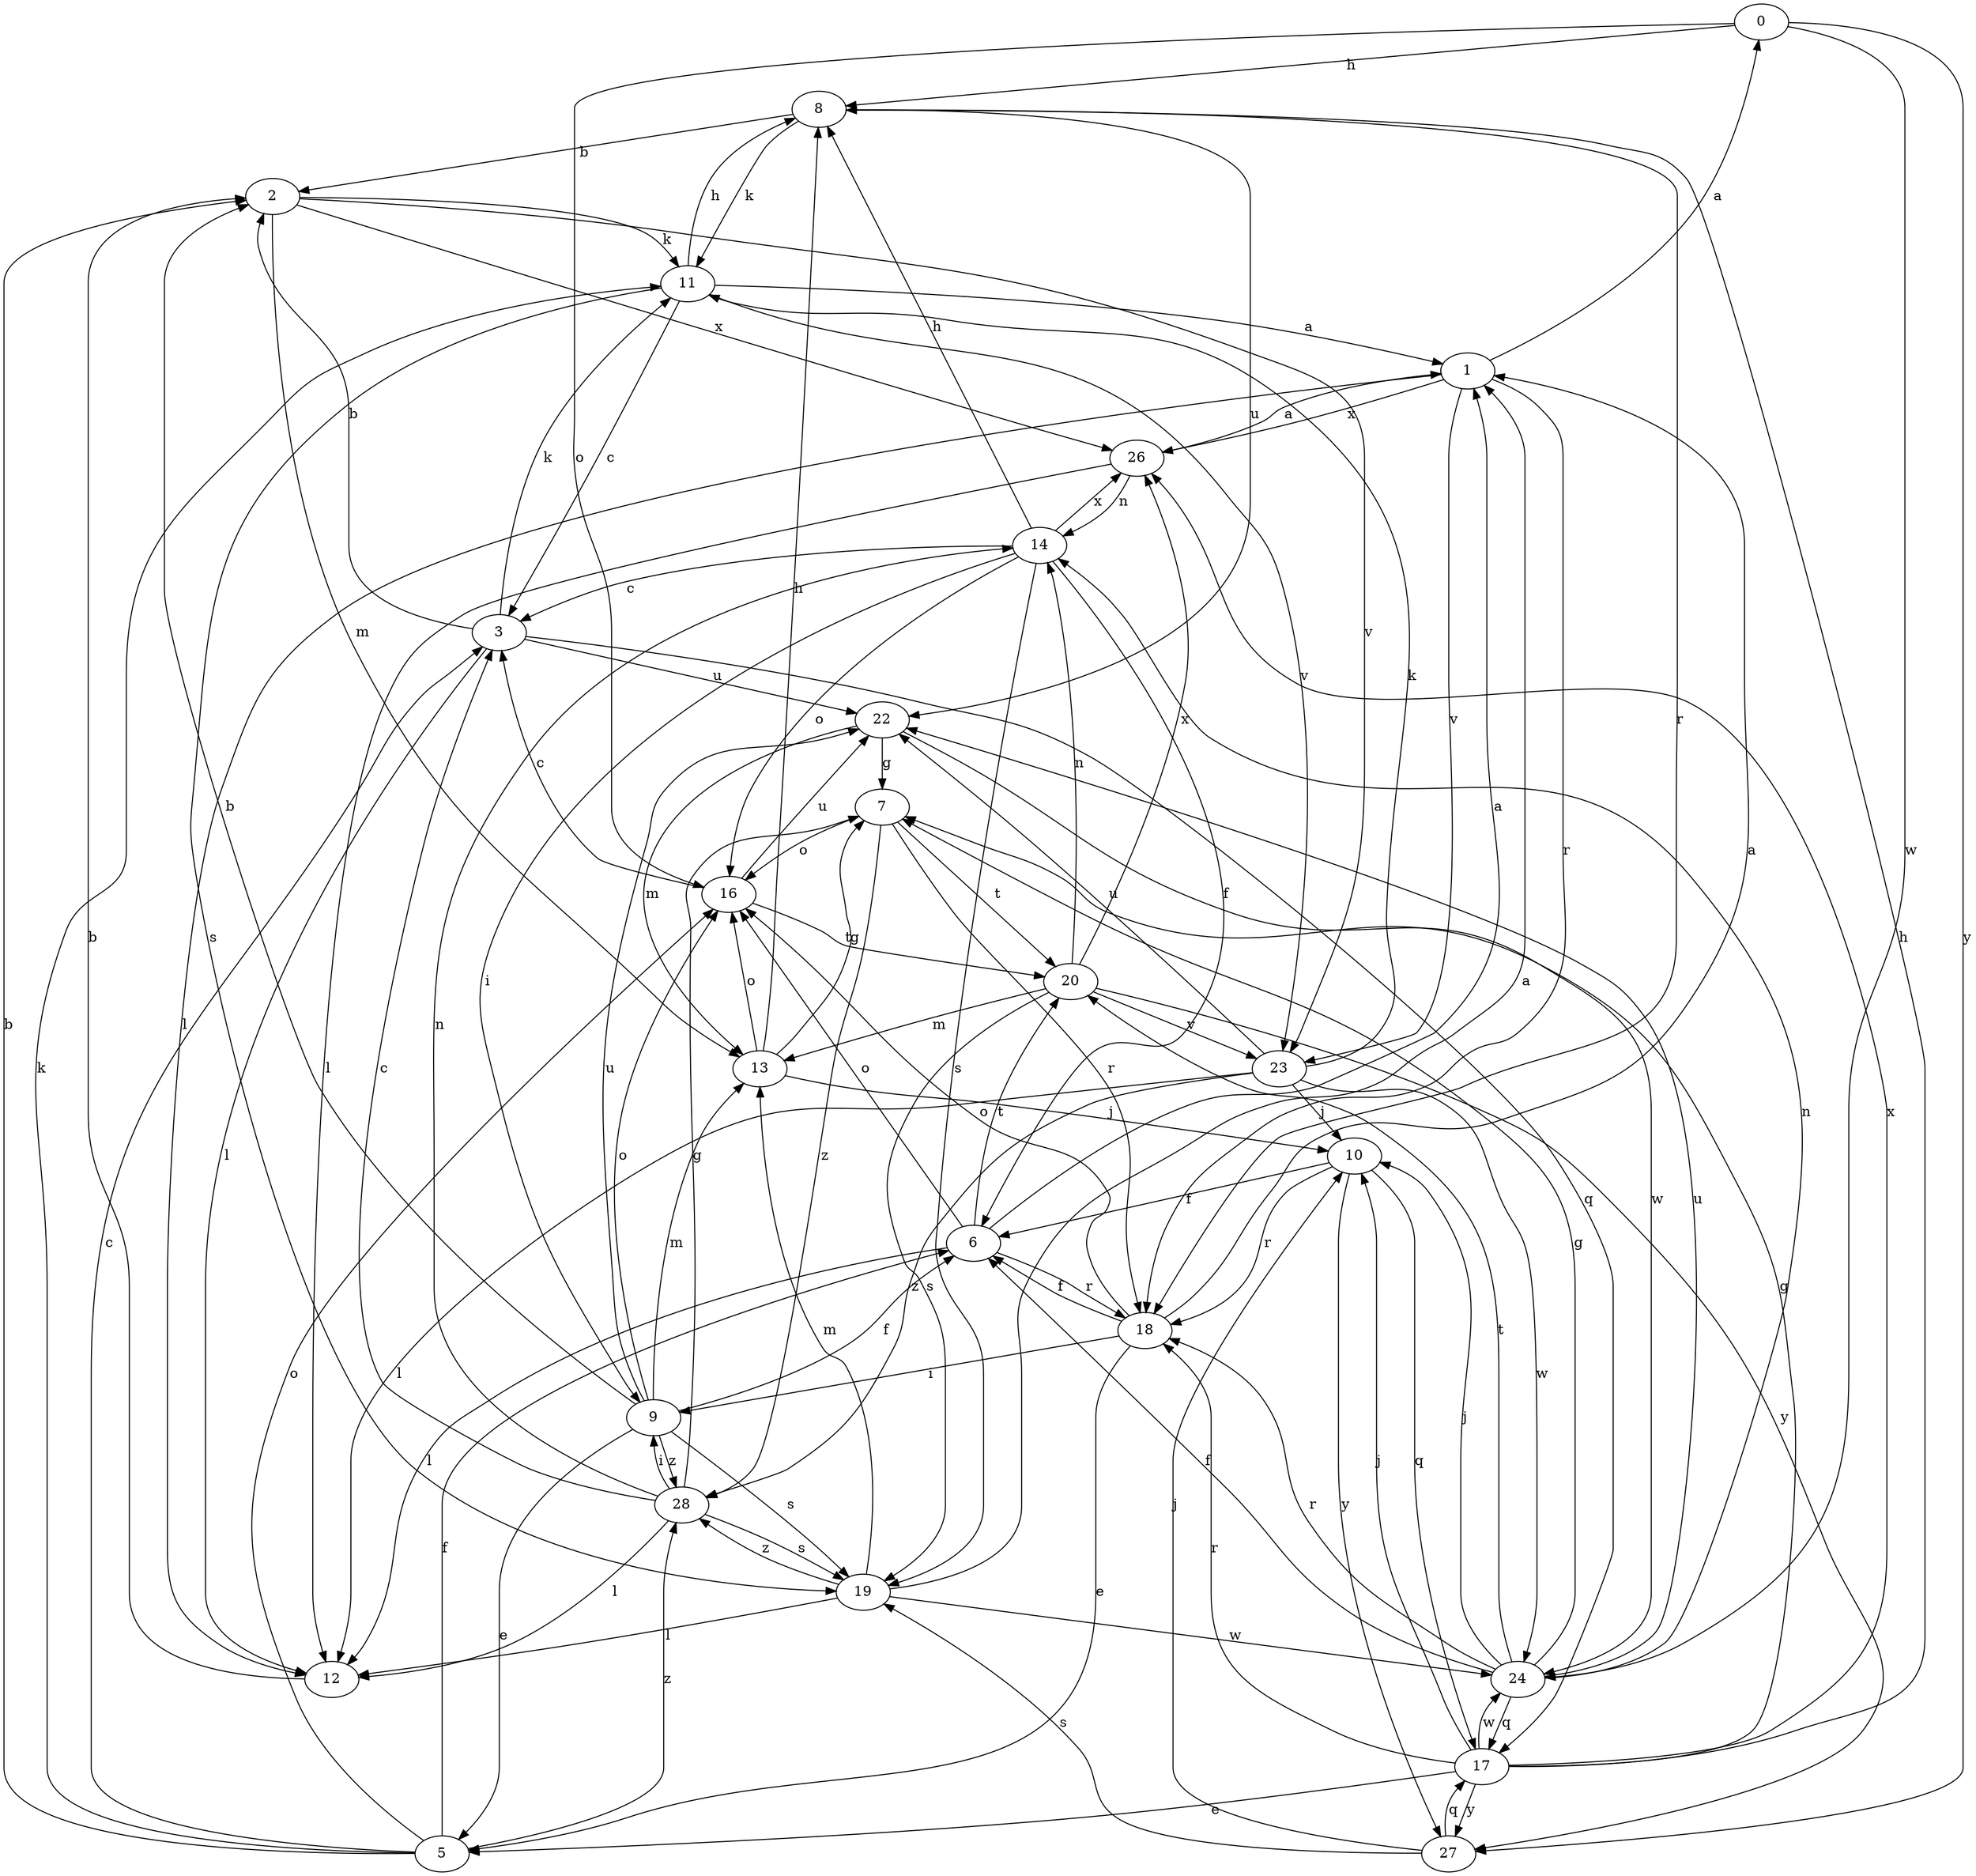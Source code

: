 strict digraph  {
0;
1;
2;
3;
5;
6;
7;
8;
9;
10;
11;
12;
13;
14;
16;
17;
18;
19;
20;
22;
23;
24;
26;
27;
28;
0 -> 8  [label=h];
0 -> 16  [label=o];
0 -> 24  [label=w];
0 -> 27  [label=y];
1 -> 0  [label=a];
1 -> 12  [label=l];
1 -> 18  [label=r];
1 -> 23  [label=v];
1 -> 26  [label=x];
2 -> 11  [label=k];
2 -> 13  [label=m];
2 -> 23  [label=v];
2 -> 26  [label=x];
3 -> 2  [label=b];
3 -> 11  [label=k];
3 -> 12  [label=l];
3 -> 17  [label=q];
3 -> 22  [label=u];
5 -> 2  [label=b];
5 -> 3  [label=c];
5 -> 6  [label=f];
5 -> 11  [label=k];
5 -> 16  [label=o];
5 -> 28  [label=z];
6 -> 1  [label=a];
6 -> 12  [label=l];
6 -> 16  [label=o];
6 -> 18  [label=r];
6 -> 20  [label=t];
7 -> 16  [label=o];
7 -> 18  [label=r];
7 -> 20  [label=t];
7 -> 28  [label=z];
8 -> 2  [label=b];
8 -> 11  [label=k];
8 -> 18  [label=r];
8 -> 22  [label=u];
9 -> 2  [label=b];
9 -> 5  [label=e];
9 -> 6  [label=f];
9 -> 13  [label=m];
9 -> 16  [label=o];
9 -> 19  [label=s];
9 -> 22  [label=u];
9 -> 28  [label=z];
10 -> 6  [label=f];
10 -> 17  [label=q];
10 -> 18  [label=r];
10 -> 27  [label=y];
11 -> 1  [label=a];
11 -> 3  [label=c];
11 -> 8  [label=h];
11 -> 19  [label=s];
11 -> 23  [label=v];
12 -> 2  [label=b];
13 -> 7  [label=g];
13 -> 8  [label=h];
13 -> 10  [label=j];
13 -> 16  [label=o];
14 -> 3  [label=c];
14 -> 6  [label=f];
14 -> 8  [label=h];
14 -> 9  [label=i];
14 -> 16  [label=o];
14 -> 19  [label=s];
14 -> 26  [label=x];
16 -> 3  [label=c];
16 -> 20  [label=t];
16 -> 22  [label=u];
17 -> 5  [label=e];
17 -> 7  [label=g];
17 -> 8  [label=h];
17 -> 10  [label=j];
17 -> 18  [label=r];
17 -> 24  [label=w];
17 -> 26  [label=x];
17 -> 27  [label=y];
18 -> 1  [label=a];
18 -> 5  [label=e];
18 -> 6  [label=f];
18 -> 9  [label=i];
18 -> 16  [label=o];
19 -> 1  [label=a];
19 -> 12  [label=l];
19 -> 13  [label=m];
19 -> 24  [label=w];
19 -> 28  [label=z];
20 -> 13  [label=m];
20 -> 14  [label=n];
20 -> 19  [label=s];
20 -> 23  [label=v];
20 -> 26  [label=x];
20 -> 27  [label=y];
22 -> 7  [label=g];
22 -> 13  [label=m];
22 -> 24  [label=w];
23 -> 10  [label=j];
23 -> 11  [label=k];
23 -> 12  [label=l];
23 -> 22  [label=u];
23 -> 24  [label=w];
23 -> 28  [label=z];
24 -> 6  [label=f];
24 -> 7  [label=g];
24 -> 10  [label=j];
24 -> 14  [label=n];
24 -> 17  [label=q];
24 -> 18  [label=r];
24 -> 20  [label=t];
24 -> 22  [label=u];
26 -> 1  [label=a];
26 -> 12  [label=l];
26 -> 14  [label=n];
27 -> 10  [label=j];
27 -> 17  [label=q];
27 -> 19  [label=s];
28 -> 3  [label=c];
28 -> 7  [label=g];
28 -> 9  [label=i];
28 -> 12  [label=l];
28 -> 14  [label=n];
28 -> 19  [label=s];
}

